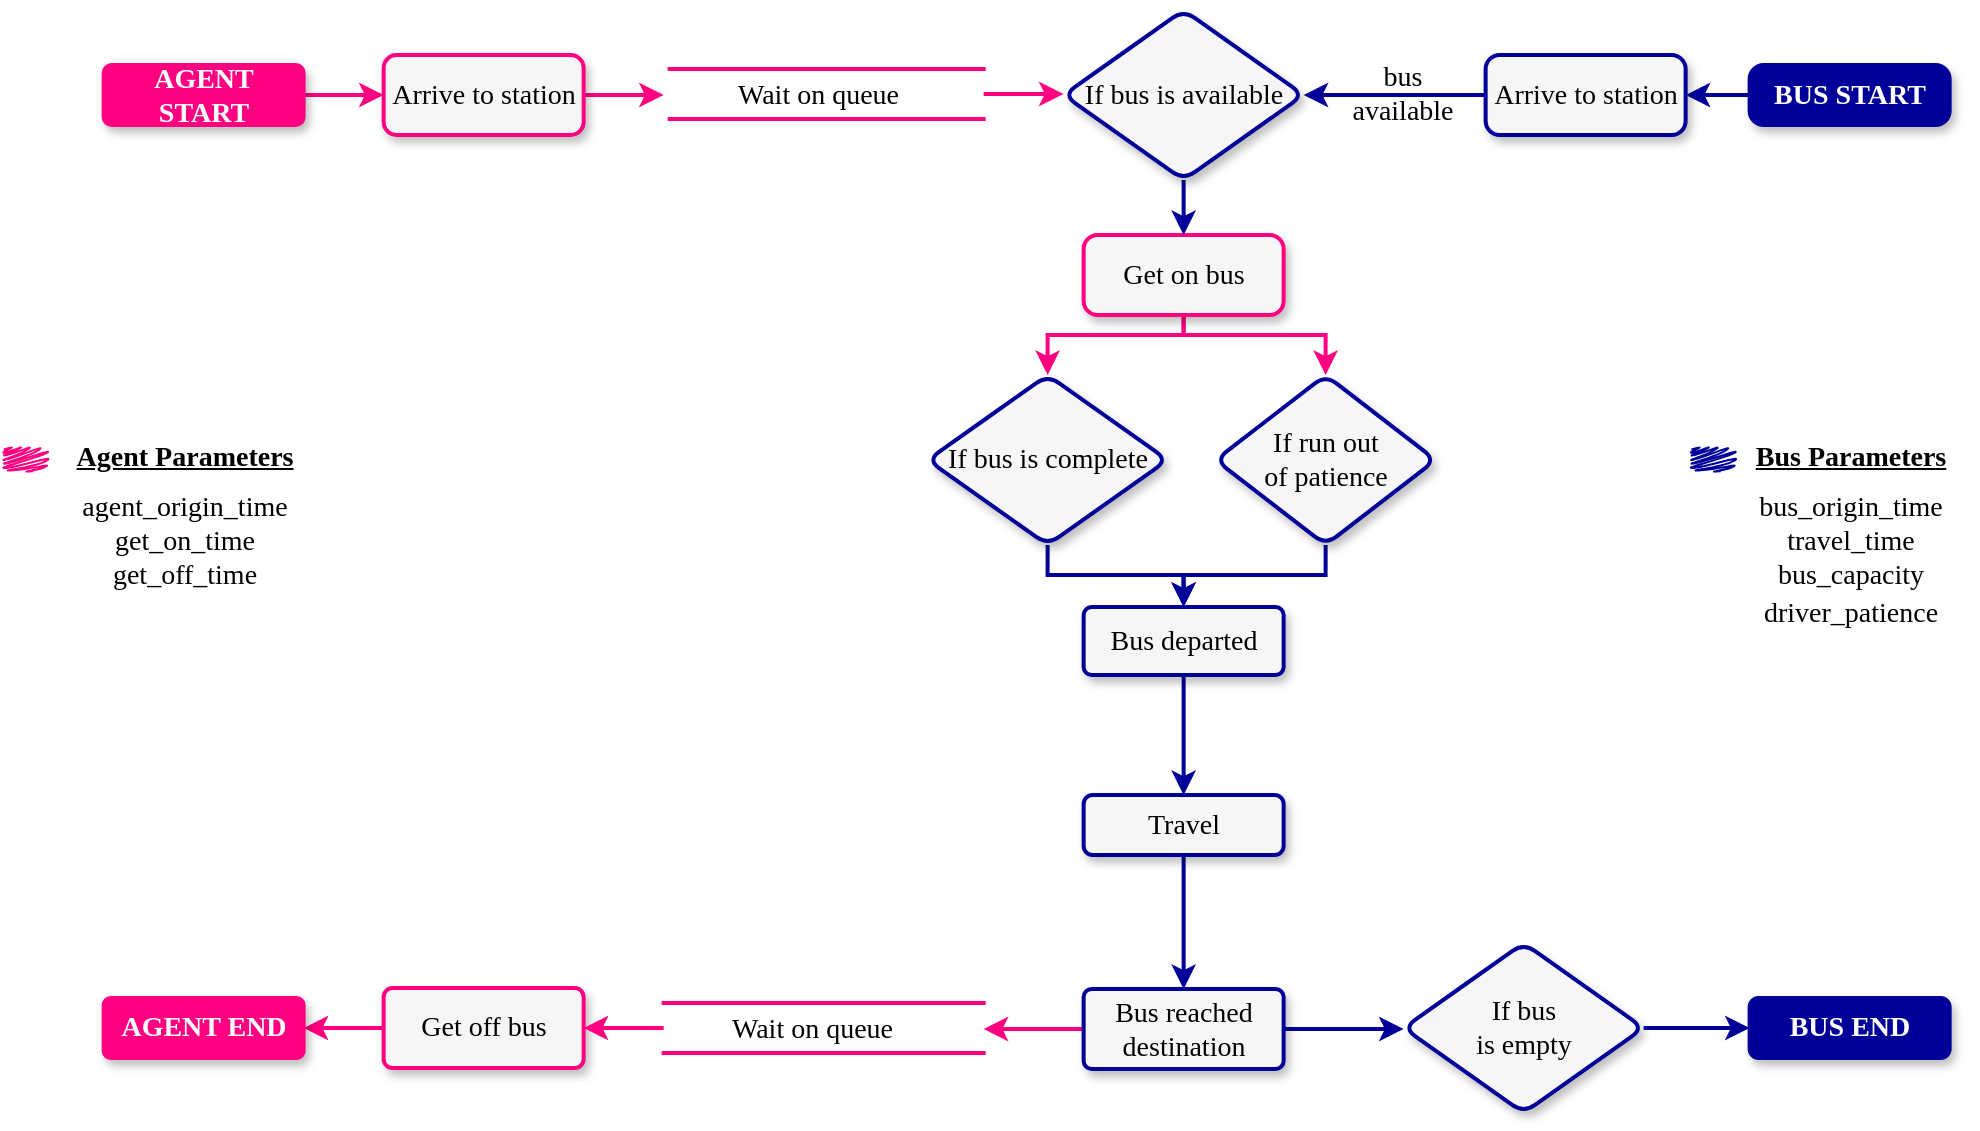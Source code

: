 <mxfile version="12.4.3" type="device" pages="1"><diagram id="jUlV6QeF1ovq5XwQ6XIj" name="Page-1"><mxGraphModel dx="1606" dy="949" grid="1" gridSize="10" guides="1" tooltips="1" connect="1" arrows="1" fold="1" page="1" pageScale="1" pageWidth="850" pageHeight="1100" math="0" shadow="0" extFonts="Courier Prime^https://fonts.googleapis.com/css?family=Courier+Prime|Inconsolata^https://fonts.googleapis.com/css?family=Inconsolata"><root><mxCell id="0"/><mxCell id="1" parent="0"/><mxCell id="Jw2JOw_okWEKRMz-60Ib-20" style="edgeStyle=orthogonalEdgeStyle;rounded=0;orthogonalLoop=1;jettySize=auto;html=1;exitX=1;exitY=0.5;exitDx=0;exitDy=0;entryX=0;entryY=0.5;entryDx=0;entryDy=0;fontFamily=Inconsolata;fontSize=14;strokeWidth=2;strokeColor=#FF0080;" edge="1" parent="1" source="-5FaNE-W7MAXyD0bUH6n-7" target="-5FaNE-W7MAXyD0bUH6n-58"><mxGeometry relative="1" as="geometry"/></mxCell><mxCell id="-5FaNE-W7MAXyD0bUH6n-7" value="AGENT START" style="rounded=1;whiteSpace=wrap;html=1;absoluteArcSize=1;arcSize=8;strokeWidth=2;fontFamily=Inconsolata;FType=g;fillColor=#FF0080;strokeColor=#FF0080;perimeterSpacing=0;shadow=1;glass=0;comic=0;gradientColor=none;fontSize=14;fontStyle=1;fontColor=#FFFFFF;" parent="1" vertex="1"><mxGeometry x="90.82" y="57.5" width="100" height="30" as="geometry"/></mxCell><mxCell id="Jw2JOw_okWEKRMz-60Ib-23" style="edgeStyle=orthogonalEdgeStyle;rounded=0;orthogonalLoop=1;jettySize=auto;html=1;exitX=0;exitY=0.5;exitDx=0;exitDy=0;entryX=1;entryY=0.5;entryDx=0;entryDy=0;fontFamily=Inconsolata;fontSize=14;strokeColor=#000099;strokeWidth=2;" edge="1" parent="1" source="-5FaNE-W7MAXyD0bUH6n-12" target="Jw2JOw_okWEKRMz-60Ib-16"><mxGeometry relative="1" as="geometry"/></mxCell><mxCell id="-5FaNE-W7MAXyD0bUH6n-12" value="Arrive to station" style="rounded=1;whiteSpace=wrap;html=1;absoluteArcSize=1;arcSize=14;strokeWidth=2;fontFamily=Inconsolata;FType=g;fillColor=#F6F6F6;strokeColor=#000099;perimeterSpacing=0;shadow=1;glass=0;comic=0;gradientColor=none;fontSize=14;" parent="1" vertex="1"><mxGeometry x="781.82" y="52.5" width="100" height="40" as="geometry"/></mxCell><mxCell id="Jw2JOw_okWEKRMz-60Ib-36" style="edgeStyle=orthogonalEdgeStyle;rounded=0;orthogonalLoop=1;jettySize=auto;html=1;exitX=0.5;exitY=1;exitDx=0;exitDy=0;entryX=0.5;entryY=0;entryDx=0;entryDy=0;fontFamily=Inconsolata;fontSize=14;strokeColor=#FF0080;strokeWidth=2;" edge="1" parent="1" source="-5FaNE-W7MAXyD0bUH6n-16" target="Jw2JOw_okWEKRMz-60Ib-11"><mxGeometry relative="1" as="geometry"><Array as="points"><mxPoint x="630.82" y="192.5"/><mxPoint x="700.82" y="192.5"/></Array></mxGeometry></mxCell><mxCell id="Jw2JOw_okWEKRMz-60Ib-37" style="edgeStyle=orthogonalEdgeStyle;rounded=0;orthogonalLoop=1;jettySize=auto;html=1;exitX=0.5;exitY=1;exitDx=0;exitDy=0;entryX=0.5;entryY=0;entryDx=0;entryDy=0;fontFamily=Inconsolata;fontSize=14;strokeColor=#FF0080;strokeWidth=2;" edge="1" parent="1" source="-5FaNE-W7MAXyD0bUH6n-16" target="Jw2JOw_okWEKRMz-60Ib-6"><mxGeometry relative="1" as="geometry"><Array as="points"><mxPoint x="630.82" y="192.5"/><mxPoint x="562.82" y="192.5"/></Array></mxGeometry></mxCell><mxCell id="-5FaNE-W7MAXyD0bUH6n-16" value="Get on bus" style="rounded=1;whiteSpace=wrap;html=1;absoluteArcSize=1;arcSize=14;strokeWidth=2;fontFamily=Inconsolata;FType=g;fillColor=#F6F6F6;strokeColor=#FF0080;perimeterSpacing=0;shadow=1;glass=0;comic=0;gradientColor=none;fontSize=14;" parent="1" vertex="1"><mxGeometry x="580.82" y="142.5" width="100" height="40" as="geometry"/></mxCell><mxCell id="Jw2JOw_okWEKRMz-60Ib-54" style="edgeStyle=orthogonalEdgeStyle;rounded=0;orthogonalLoop=1;jettySize=auto;html=1;exitX=0;exitY=0.5;exitDx=0;exitDy=0;entryX=1;entryY=0.5;entryDx=0;entryDy=0;fontFamily=Inconsolata;fontSize=14;strokeColor=#FF0080;strokeWidth=2;" edge="1" parent="1" source="-5FaNE-W7MAXyD0bUH6n-20" target="-5FaNE-W7MAXyD0bUH6n-21"><mxGeometry relative="1" as="geometry"/></mxCell><mxCell id="-5FaNE-W7MAXyD0bUH6n-20" value="Get off bus" style="rounded=1;whiteSpace=wrap;html=1;absoluteArcSize=1;arcSize=9;strokeWidth=2;fontFamily=Inconsolata;FType=g;fillColor=#F6F6F6;strokeColor=#FF0080;perimeterSpacing=0;shadow=1;glass=0;comic=0;gradientColor=none;fontSize=14;" parent="1" vertex="1"><mxGeometry x="230.82" y="519" width="100" height="40" as="geometry"/></mxCell><mxCell id="-5FaNE-W7MAXyD0bUH6n-21" value="AGENT END" style="rounded=1;whiteSpace=wrap;html=1;absoluteArcSize=1;arcSize=7;strokeWidth=2;fontFamily=Inconsolata;FType=g;fillColor=#FF0080;strokeColor=#FF0080;perimeterSpacing=0;shadow=1;glass=0;comic=0;gradientColor=none;fontSize=14;fontStyle=1;fontColor=#FFFFFF;" parent="1" vertex="1"><mxGeometry x="90.82" y="524" width="100" height="30" as="geometry"/></mxCell><mxCell id="Jw2JOw_okWEKRMz-60Ib-31" style="edgeStyle=orthogonalEdgeStyle;rounded=0;orthogonalLoop=1;jettySize=auto;html=1;exitX=0;exitY=0.5;exitDx=0;exitDy=0;entryX=1;entryY=0.5;entryDx=0;entryDy=0;fontFamily=Inconsolata;fontSize=14;strokeColor=#000099;strokeWidth=2;" edge="1" parent="1" source="-5FaNE-W7MAXyD0bUH6n-49" target="-5FaNE-W7MAXyD0bUH6n-12"><mxGeometry relative="1" as="geometry"/></mxCell><mxCell id="-5FaNE-W7MAXyD0bUH6n-49" value="BUS START" style="rounded=1;whiteSpace=wrap;html=1;absoluteArcSize=1;arcSize=14;strokeWidth=2;fontFamily=Inconsolata;FType=g;fillColor=#000099;strokeColor=#000099;perimeterSpacing=0;shadow=1;glass=0;comic=0;gradientColor=none;fontSize=14;fontStyle=1;fontColor=#FFFFFF;" parent="1" vertex="1"><mxGeometry x="913.82" y="57.5" width="100" height="30" as="geometry"/></mxCell><mxCell id="Jw2JOw_okWEKRMz-60Ib-41" style="edgeStyle=orthogonalEdgeStyle;rounded=0;orthogonalLoop=1;jettySize=auto;html=1;exitX=0.5;exitY=1;exitDx=0;exitDy=0;entryX=0.5;entryY=0;entryDx=0;entryDy=0;fontFamily=Inconsolata;fontSize=14;strokeColor=#000099;strokeWidth=2;" edge="1" parent="1" source="-5FaNE-W7MAXyD0bUH6n-54" target="-5FaNE-W7MAXyD0bUH6n-56"><mxGeometry relative="1" as="geometry"/></mxCell><mxCell id="-5FaNE-W7MAXyD0bUH6n-54" value="Bus departed" style="rounded=1;whiteSpace=wrap;html=1;absoluteArcSize=1;arcSize=8;strokeWidth=2;fontFamily=Inconsolata;FType=g;fillColor=#F6F6F6;strokeColor=#000099;perimeterSpacing=0;shadow=1;glass=0;comic=0;gradientColor=none;fontSize=14;" parent="1" vertex="1"><mxGeometry x="580.82" y="328.5" width="100" height="34" as="geometry"/></mxCell><mxCell id="Jw2JOw_okWEKRMz-60Ib-43" style="edgeStyle=orthogonalEdgeStyle;rounded=0;orthogonalLoop=1;jettySize=auto;html=1;exitX=0.5;exitY=1;exitDx=0;exitDy=0;entryX=0.5;entryY=0;entryDx=0;entryDy=0;fontFamily=Inconsolata;fontSize=14;strokeColor=#000099;strokeWidth=2;" edge="1" parent="1" source="-5FaNE-W7MAXyD0bUH6n-56" target="Jw2JOw_okWEKRMz-60Ib-17"><mxGeometry relative="1" as="geometry"/></mxCell><mxCell id="-5FaNE-W7MAXyD0bUH6n-56" value="Travel " style="rounded=1;whiteSpace=wrap;html=1;absoluteArcSize=1;arcSize=9;strokeWidth=2;fontFamily=Inconsolata;FType=g;fillColor=#F6F6F6;strokeColor=#000099;perimeterSpacing=0;shadow=1;glass=0;comic=0;gradientColor=none;fontSize=14;" parent="1" vertex="1"><mxGeometry x="580.82" y="422.5" width="100" height="30" as="geometry"/></mxCell><mxCell id="Jw2JOw_okWEKRMz-60Ib-26" style="edgeStyle=orthogonalEdgeStyle;rounded=0;orthogonalLoop=1;jettySize=auto;html=1;exitX=1;exitY=0.5;exitDx=0;exitDy=0;fontFamily=Inconsolata;fontSize=14;strokeColor=#FF0080;strokeWidth=2;" edge="1" parent="1" source="-5FaNE-W7MAXyD0bUH6n-58"><mxGeometry relative="1" as="geometry"><mxPoint x="370.869" y="72.49" as="targetPoint"/></mxGeometry></mxCell><mxCell id="-5FaNE-W7MAXyD0bUH6n-58" value="Arrive to station " style="rounded=1;whiteSpace=wrap;html=1;absoluteArcSize=1;arcSize=13;strokeWidth=2;fontFamily=Inconsolata;FType=g;fillColor=#F6F6F6;strokeColor=#FF0080;perimeterSpacing=0;shadow=1;glass=0;comic=0;gradientColor=none;fontSize=14;" parent="1" vertex="1"><mxGeometry x="230.82" y="52.5" width="100" height="40" as="geometry"/></mxCell><mxCell id="Jw2JOw_okWEKRMz-60Ib-38" style="edgeStyle=orthogonalEdgeStyle;rounded=0;orthogonalLoop=1;jettySize=auto;html=1;exitX=0.5;exitY=1;exitDx=0;exitDy=0;entryX=0.5;entryY=0;entryDx=0;entryDy=0;fontFamily=Inconsolata;fontSize=14;strokeColor=#000099;strokeWidth=2;" edge="1" parent="1" source="Jw2JOw_okWEKRMz-60Ib-6" target="-5FaNE-W7MAXyD0bUH6n-54"><mxGeometry relative="1" as="geometry"><Array as="points"><mxPoint x="562.82" y="312.5"/><mxPoint x="630.82" y="312.5"/></Array></mxGeometry></mxCell><mxCell id="Jw2JOw_okWEKRMz-60Ib-6" value="If bus is complete" style="rhombus;whiteSpace=wrap;html=1;fontFamily=Inconsolata;fontSize=14;rounded=1;shadow=1;strokeColor=#000099;strokeWidth=2;fillColor=#F6F6F6;gradientColor=none;glass=0;arcSize=14;" vertex="1" parent="1"><mxGeometry x="502.82" y="212.5" width="120" height="85" as="geometry"/></mxCell><mxCell id="Jw2JOw_okWEKRMz-60Ib-40" style="edgeStyle=orthogonalEdgeStyle;rounded=0;orthogonalLoop=1;jettySize=auto;html=1;exitX=0.5;exitY=1;exitDx=0;exitDy=0;entryX=0.5;entryY=0;entryDx=0;entryDy=0;fontFamily=Inconsolata;fontSize=14;strokeColor=#000099;strokeWidth=2;" edge="1" parent="1" source="Jw2JOw_okWEKRMz-60Ib-11" target="-5FaNE-W7MAXyD0bUH6n-54"><mxGeometry relative="1" as="geometry"><Array as="points"><mxPoint x="700.82" y="312.5"/><mxPoint x="630.82" y="312.5"/></Array></mxGeometry></mxCell><mxCell id="Jw2JOw_okWEKRMz-60Ib-11" value="&lt;div&gt;If run out&lt;/div&gt;&lt;div&gt;of patience&lt;/div&gt;" style="rhombus;whiteSpace=wrap;html=1;fontFamily=Inconsolata;fontSize=14;rounded=1;shadow=1;strokeColor=#000099;strokeWidth=2;fillColor=#F6F6F6;gradientColor=none;glass=0;arcSize=14;" vertex="1" parent="1"><mxGeometry x="646.82" y="212.5" width="110" height="85" as="geometry"/></mxCell><mxCell id="Jw2JOw_okWEKRMz-60Ib-28" style="edgeStyle=orthogonalEdgeStyle;rounded=0;orthogonalLoop=1;jettySize=auto;html=1;exitX=1;exitY=0.5;exitDx=0;exitDy=0;fontFamily=Inconsolata;fontSize=14;strokeColor=#FF0080;strokeWidth=2;" edge="1" parent="1" source="Jw2JOw_okWEKRMz-60Ib-12"><mxGeometry relative="1" as="geometry"><mxPoint x="570.789" y="71.981" as="targetPoint"/></mxGeometry></mxCell><mxCell id="Jw2JOw_okWEKRMz-60Ib-12" value="" style="html=1;dashed=0;whitespace=wrap;shape=partialRectangle;right=0;left=0;fontFamily=Inconsolata;fontSize=14;fillColor=none;strokeColor=#FF0080;strokeWidth=2;" vertex="1" parent="1"><mxGeometry x="373.82" y="59.5" width="157" height="25" as="geometry"/></mxCell><mxCell id="Jw2JOw_okWEKRMz-60Ib-2" value="Wait on queue" style="text;html=1;fontFamily=Inconsolata;fontSize=14;" vertex="1" parent="1"><mxGeometry x="405.82" y="57.5" width="100" height="30" as="geometry"/></mxCell><mxCell id="Jw2JOw_okWEKRMz-60Ib-32" style="edgeStyle=orthogonalEdgeStyle;rounded=0;orthogonalLoop=1;jettySize=auto;html=1;exitX=0.5;exitY=1;exitDx=0;exitDy=0;entryX=0.5;entryY=0;entryDx=0;entryDy=0;fontFamily=Inconsolata;fontSize=14;strokeColor=#000099;strokeWidth=2;" edge="1" parent="1" source="Jw2JOw_okWEKRMz-60Ib-16" target="-5FaNE-W7MAXyD0bUH6n-16"><mxGeometry relative="1" as="geometry"/></mxCell><mxCell id="Jw2JOw_okWEKRMz-60Ib-16" value="If bus is available" style="rhombus;whiteSpace=wrap;html=1;fontFamily=Inconsolata;fontSize=14;rounded=1;shadow=1;strokeColor=#000099;strokeWidth=2;fillColor=#F6F6F6;gradientColor=none;glass=0;arcSize=14;" vertex="1" parent="1"><mxGeometry x="570.82" y="30" width="120" height="85" as="geometry"/></mxCell><mxCell id="Jw2JOw_okWEKRMz-60Ib-47" style="edgeStyle=orthogonalEdgeStyle;rounded=0;orthogonalLoop=1;jettySize=auto;html=1;exitX=1;exitY=0.5;exitDx=0;exitDy=0;fontFamily=Inconsolata;fontSize=14;strokeColor=#000099;strokeWidth=2;" edge="1" parent="1" source="Jw2JOw_okWEKRMz-60Ib-17"><mxGeometry relative="1" as="geometry"><mxPoint x="740.82" y="539.5" as="targetPoint"/></mxGeometry></mxCell><mxCell id="Jw2JOw_okWEKRMz-60Ib-53" style="edgeStyle=orthogonalEdgeStyle;rounded=0;orthogonalLoop=1;jettySize=auto;html=1;exitX=0;exitY=0.5;exitDx=0;exitDy=0;fontFamily=Inconsolata;fontSize=14;strokeColor=#FF0080;strokeWidth=2;" edge="1" parent="1" source="Jw2JOw_okWEKRMz-60Ib-17"><mxGeometry relative="1" as="geometry"><mxPoint x="530.82" y="539.5" as="targetPoint"/></mxGeometry></mxCell><mxCell id="Jw2JOw_okWEKRMz-60Ib-17" value="Bus reached destination " style="rounded=1;whiteSpace=wrap;html=1;absoluteArcSize=1;arcSize=8;strokeWidth=2;fontFamily=Inconsolata;FType=g;fillColor=#F6F6F6;strokeColor=#000099;perimeterSpacing=0;shadow=1;glass=0;comic=0;gradientColor=none;fontSize=14;" vertex="1" parent="1"><mxGeometry x="580.82" y="519.5" width="100" height="40" as="geometry"/></mxCell><mxCell id="Jw2JOw_okWEKRMz-60Ib-42" style="edgeStyle=orthogonalEdgeStyle;rounded=0;orthogonalLoop=1;jettySize=auto;html=1;exitX=1;exitY=0.5;exitDx=0;exitDy=0;entryX=0;entryY=0.5;entryDx=0;entryDy=0;fontFamily=Inconsolata;fontSize=14;strokeColor=#000099;strokeWidth=2;" edge="1" parent="1" source="Jw2JOw_okWEKRMz-60Ib-18" target="Jw2JOw_okWEKRMz-60Ib-19"><mxGeometry relative="1" as="geometry"/></mxCell><mxCell id="Jw2JOw_okWEKRMz-60Ib-18" value="&lt;div&gt;If bus &lt;br&gt;&lt;/div&gt;&lt;div&gt;is empty&lt;/div&gt;&lt;div&gt;&lt;/div&gt;" style="rhombus;whiteSpace=wrap;html=1;fontFamily=Inconsolata;fontSize=14;rounded=1;shadow=1;strokeColor=#000099;strokeWidth=2;fillColor=#F6F6F6;gradientColor=none;glass=0;arcSize=14;" vertex="1" parent="1"><mxGeometry x="740.82" y="496.5" width="120" height="85" as="geometry"/></mxCell><mxCell id="Jw2JOw_okWEKRMz-60Ib-19" value="BUS END" style="rounded=1;whiteSpace=wrap;html=1;absoluteArcSize=1;arcSize=9;strokeWidth=2;fontFamily=Inconsolata;FType=g;fillColor=#000099;strokeColor=#000099;perimeterSpacing=0;shadow=1;glass=0;comic=0;gradientColor=none;fontSize=14;fontStyle=1;fontColor=#FFFFFF;" vertex="1" parent="1"><mxGeometry x="913.82" y="524" width="100" height="30" as="geometry"/></mxCell><mxCell id="Jw2JOw_okWEKRMz-60Ib-30" value="&lt;div&gt;bus&lt;/div&gt;&lt;div&gt;available&lt;/div&gt;" style="text;html=1;fontSize=14;fontFamily=Inconsolata;align=center;" vertex="1" parent="1"><mxGeometry x="704.82" y="48.5" width="70" height="50" as="geometry"/></mxCell><mxCell id="Jw2JOw_okWEKRMz-60Ib-55" style="edgeStyle=orthogonalEdgeStyle;rounded=0;orthogonalLoop=1;jettySize=auto;html=1;exitX=0;exitY=0.5;exitDx=0;exitDy=0;entryX=1;entryY=0.5;entryDx=0;entryDy=0;fontFamily=Inconsolata;fontSize=14;strokeColor=#FF0080;strokeWidth=2;" edge="1" parent="1" source="Jw2JOw_okWEKRMz-60Ib-48" target="-5FaNE-W7MAXyD0bUH6n-20"><mxGeometry relative="1" as="geometry"/></mxCell><mxCell id="Jw2JOw_okWEKRMz-60Ib-48" value="" style="html=1;dashed=0;whitespace=wrap;shape=partialRectangle;right=0;left=0;fontFamily=Inconsolata;fontSize=14;fillColor=none;strokeColor=#FF0080;strokeWidth=2;" vertex="1" parent="1"><mxGeometry x="370.82" y="526.5" width="160" height="25" as="geometry"/></mxCell><mxCell id="Jw2JOw_okWEKRMz-60Ib-49" value="Wait on queue" style="text;html=1;fontFamily=Inconsolata;fontSize=14;" vertex="1" parent="1"><mxGeometry x="402.82" y="524.5" width="100" height="30" as="geometry"/></mxCell><mxCell id="Jw2JOw_okWEKRMz-60Ib-61" value="&lt;p style=&quot;line-height: 115%&quot;&gt;&lt;/p&gt;&lt;div&gt;&lt;u&gt;&lt;font style=&quot;font-size: 14px&quot;&gt;&lt;b&gt;Bus Parameters&lt;/b&gt;&lt;/font&gt;&lt;/u&gt;&lt;/div&gt;&lt;div&gt;&lt;div style=&quot;font-size: 7px&quot;&gt;&lt;font style=&quot;font-size: 7px&quot;&gt;&lt;br&gt;&lt;/font&gt;&lt;/div&gt;&lt;div&gt;&lt;font style=&quot;font-size: 14px&quot;&gt;bus_origin_time&lt;/font&gt;&lt;/div&gt;&lt;div&gt;&lt;font style=&quot;font-size: 14px&quot;&gt;travel_time&lt;/font&gt;&lt;/div&gt;&lt;div&gt;&lt;font style=&quot;font-size: 14px&quot;&gt;bus_capacity&lt;/font&gt;&lt;/div&gt;&lt;div&gt;&lt;font style=&quot;font-size: 14px ; line-height: 140%&quot;&gt;driver_patience&lt;/font&gt;&lt;/div&gt;&lt;/div&gt;&lt;p&gt;&lt;/p&gt;" style="text;html=1;fontFamily=Inconsolata;fontSize=14;align=center;verticalAlign=middle;" vertex="1" parent="1"><mxGeometry x="900.82" y="242.5" width="127" height="100" as="geometry"/></mxCell><mxCell id="Jw2JOw_okWEKRMz-60Ib-62" value="" style="shape=mxgraph.mockup.markup.scratchOut;shadow=0;dashed=0;html=1;strokeColor=#000099;strokeWidth=1;rounded=1;glass=0;comic=0;fillColor=#EDEDED;gradientColor=none;fontFamily=Inconsolata;fontSize=14;align=center;" vertex="1" parent="1"><mxGeometry x="883.82" y="248.5" width="23.64" height="13" as="geometry"/></mxCell><mxCell id="Jw2JOw_okWEKRMz-60Ib-65" value="" style="shape=mxgraph.mockup.markup.scratchOut;shadow=0;dashed=0;html=1;strokeColor=#FF0080;strokeWidth=1;rounded=1;glass=0;comic=0;fillColor=#EDEDED;gradientColor=none;fontFamily=Inconsolata;fontSize=14;align=center;" vertex="1" parent="1"><mxGeometry x="40.0" y="248.5" width="23.64" height="13" as="geometry"/></mxCell><mxCell id="Jw2JOw_okWEKRMz-60Ib-66" value="&lt;p style=&quot;line-height: 115%&quot;&gt;&lt;/p&gt;&lt;div&gt;&lt;u&gt;&lt;font style=&quot;font-size: 14px&quot;&gt;&lt;b&gt;Agent Parameters&lt;/b&gt;&lt;/font&gt;&lt;/u&gt;&lt;/div&gt;&lt;div&gt;&lt;div style=&quot;font-size: 7px&quot;&gt;&lt;font style=&quot;font-size: 7px&quot;&gt;&lt;br&gt;&lt;/font&gt;&lt;/div&gt;&lt;div&gt;&lt;div&gt;&lt;div&gt;agent_origin_time&lt;/div&gt;&lt;div&gt;&lt;div&gt;get_on_time&lt;/div&gt;&lt;div&gt;get_off_time&lt;/div&gt;&lt;/div&gt;&lt;/div&gt;&lt;/div&gt;&lt;/div&gt;&lt;p&gt;&lt;/p&gt;" style="text;html=1;fontFamily=Inconsolata;fontSize=14;align=center;verticalAlign=middle;" vertex="1" parent="1"><mxGeometry x="67.82" y="232.5" width="127" height="100" as="geometry"/></mxCell></root></mxGraphModel></diagram></mxfile>